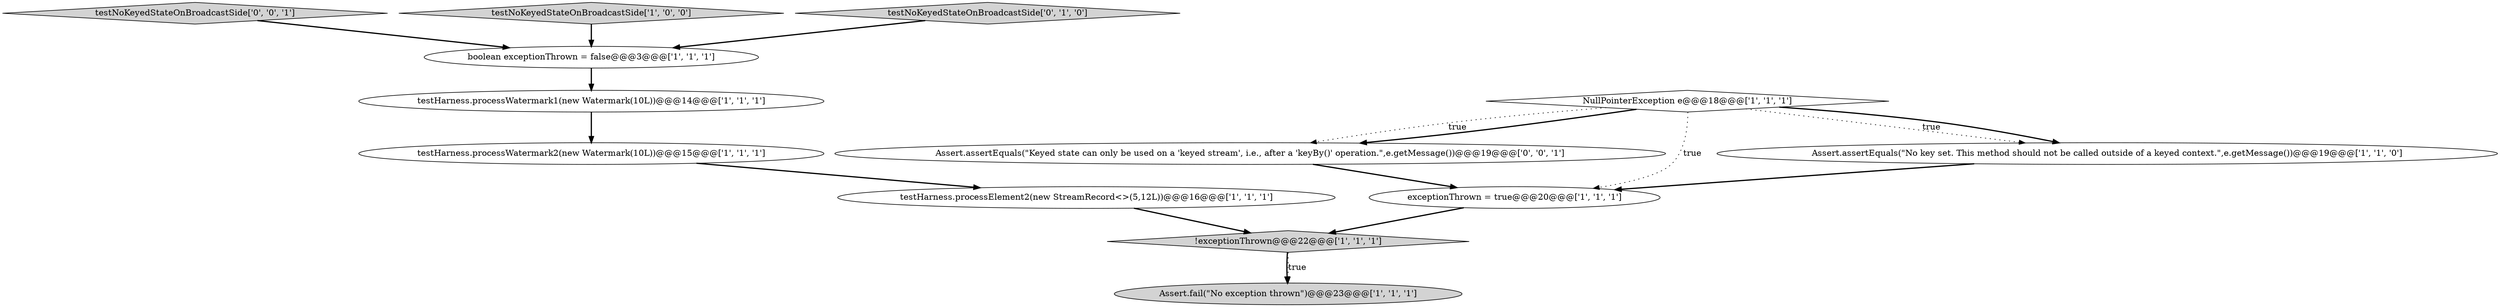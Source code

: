digraph {
12 [style = filled, label = "testNoKeyedStateOnBroadcastSide['0', '0', '1']", fillcolor = lightgray, shape = diamond image = "AAA0AAABBB3BBB"];
5 [style = filled, label = "NullPointerException e@@@18@@@['1', '1', '1']", fillcolor = white, shape = diamond image = "AAA0AAABBB1BBB"];
0 [style = filled, label = "testHarness.processWatermark2(new Watermark(10L))@@@15@@@['1', '1', '1']", fillcolor = white, shape = ellipse image = "AAA0AAABBB1BBB"];
11 [style = filled, label = "Assert.assertEquals(\"Keyed state can only be used on a 'keyed stream', i.e., after a 'keyBy()' operation.\",e.getMessage())@@@19@@@['0', '0', '1']", fillcolor = white, shape = ellipse image = "AAA0AAABBB3BBB"];
6 [style = filled, label = "testNoKeyedStateOnBroadcastSide['1', '0', '0']", fillcolor = lightgray, shape = diamond image = "AAA0AAABBB1BBB"];
2 [style = filled, label = "Assert.fail(\"No exception thrown\")@@@23@@@['1', '1', '1']", fillcolor = lightgray, shape = ellipse image = "AAA0AAABBB1BBB"];
7 [style = filled, label = "testHarness.processWatermark1(new Watermark(10L))@@@14@@@['1', '1', '1']", fillcolor = white, shape = ellipse image = "AAA0AAABBB1BBB"];
4 [style = filled, label = "testHarness.processElement2(new StreamRecord<>(5,12L))@@@16@@@['1', '1', '1']", fillcolor = white, shape = ellipse image = "AAA0AAABBB1BBB"];
10 [style = filled, label = "testNoKeyedStateOnBroadcastSide['0', '1', '0']", fillcolor = lightgray, shape = diamond image = "AAA0AAABBB2BBB"];
9 [style = filled, label = "!exceptionThrown@@@22@@@['1', '1', '1']", fillcolor = lightgray, shape = diamond image = "AAA0AAABBB1BBB"];
3 [style = filled, label = "exceptionThrown = true@@@20@@@['1', '1', '1']", fillcolor = white, shape = ellipse image = "AAA0AAABBB1BBB"];
8 [style = filled, label = "Assert.assertEquals(\"No key set. This method should not be called outside of a keyed context.\",e.getMessage())@@@19@@@['1', '1', '0']", fillcolor = white, shape = ellipse image = "AAA0AAABBB1BBB"];
1 [style = filled, label = "boolean exceptionThrown = false@@@3@@@['1', '1', '1']", fillcolor = white, shape = ellipse image = "AAA0AAABBB1BBB"];
5->8 [style = dotted, label="true"];
10->1 [style = bold, label=""];
11->3 [style = bold, label=""];
9->2 [style = bold, label=""];
12->1 [style = bold, label=""];
1->7 [style = bold, label=""];
5->11 [style = dotted, label="true"];
5->8 [style = bold, label=""];
0->4 [style = bold, label=""];
5->11 [style = bold, label=""];
4->9 [style = bold, label=""];
3->9 [style = bold, label=""];
7->0 [style = bold, label=""];
6->1 [style = bold, label=""];
9->2 [style = dotted, label="true"];
8->3 [style = bold, label=""];
5->3 [style = dotted, label="true"];
}
